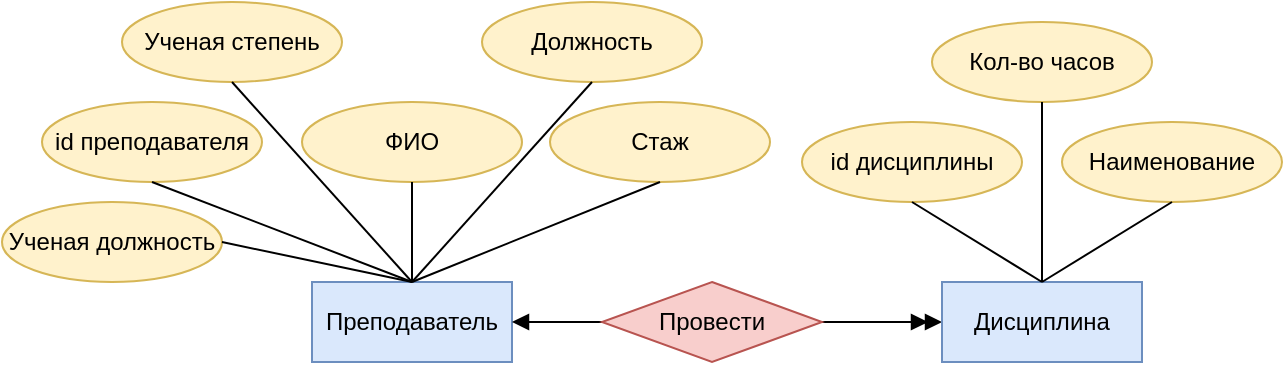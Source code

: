 <mxfile version="21.7.2" type="github">
  <diagram name="Страница — 1" id="sGeUlYy9vwEeiNY2uGgN">
    <mxGraphModel dx="954" dy="597" grid="1" gridSize="10" guides="1" tooltips="1" connect="1" arrows="1" fold="1" page="1" pageScale="1" pageWidth="827" pageHeight="1169" math="0" shadow="0">
      <root>
        <mxCell id="0" />
        <mxCell id="1" parent="0" />
        <mxCell id="CjT55AzK4gLORZBcBDs--1" value="id преподавателя" style="ellipse;whiteSpace=wrap;html=1;align=center;fillColor=#fff2cc;strokeColor=#d6b656;" vertex="1" parent="1">
          <mxGeometry x="50" y="70" width="110" height="40" as="geometry" />
        </mxCell>
        <mxCell id="CjT55AzK4gLORZBcBDs--2" value="ФИО" style="ellipse;whiteSpace=wrap;html=1;align=center;fillColor=#fff2cc;strokeColor=#d6b656;" vertex="1" parent="1">
          <mxGeometry x="180" y="70" width="110" height="40" as="geometry" />
        </mxCell>
        <mxCell id="CjT55AzK4gLORZBcBDs--3" value="Стаж" style="ellipse;whiteSpace=wrap;html=1;align=center;fillColor=#fff2cc;strokeColor=#d6b656;" vertex="1" parent="1">
          <mxGeometry x="304" y="70" width="110" height="40" as="geometry" />
        </mxCell>
        <mxCell id="CjT55AzK4gLORZBcBDs--4" value="Ученая степень" style="ellipse;whiteSpace=wrap;html=1;align=center;fillColor=#fff2cc;strokeColor=#d6b656;" vertex="1" parent="1">
          <mxGeometry x="90" y="20" width="110" height="40" as="geometry" />
        </mxCell>
        <mxCell id="CjT55AzK4gLORZBcBDs--5" value="Должность" style="ellipse;whiteSpace=wrap;html=1;align=center;fillColor=#fff2cc;strokeColor=#d6b656;" vertex="1" parent="1">
          <mxGeometry x="270" y="20" width="110" height="40" as="geometry" />
        </mxCell>
        <mxCell id="CjT55AzK4gLORZBcBDs--6" value="Преподаватель" style="whiteSpace=wrap;html=1;align=center;fillColor=#dae8fc;strokeColor=#6c8ebf;" vertex="1" parent="1">
          <mxGeometry x="185" y="160" width="100" height="40" as="geometry" />
        </mxCell>
        <mxCell id="CjT55AzK4gLORZBcBDs--7" value="" style="endArrow=none;html=1;rounded=0;exitX=0.5;exitY=1;exitDx=0;exitDy=0;entryX=0.5;entryY=0;entryDx=0;entryDy=0;" edge="1" parent="1" source="CjT55AzK4gLORZBcBDs--5" target="CjT55AzK4gLORZBcBDs--6">
          <mxGeometry relative="1" as="geometry">
            <mxPoint x="320" y="250" as="sourcePoint" />
            <mxPoint x="480" y="250" as="targetPoint" />
          </mxGeometry>
        </mxCell>
        <mxCell id="CjT55AzK4gLORZBcBDs--8" value="" style="endArrow=none;html=1;rounded=0;exitX=0.5;exitY=1;exitDx=0;exitDy=0;entryX=0.5;entryY=0;entryDx=0;entryDy=0;" edge="1" parent="1" source="CjT55AzK4gLORZBcBDs--2" target="CjT55AzK4gLORZBcBDs--6">
          <mxGeometry relative="1" as="geometry">
            <mxPoint x="315" y="70" as="sourcePoint" />
            <mxPoint x="245" y="170" as="targetPoint" />
          </mxGeometry>
        </mxCell>
        <mxCell id="CjT55AzK4gLORZBcBDs--9" value="" style="endArrow=none;html=1;rounded=0;exitX=0.5;exitY=1;exitDx=0;exitDy=0;entryX=0.5;entryY=0;entryDx=0;entryDy=0;" edge="1" parent="1" source="CjT55AzK4gLORZBcBDs--4" target="CjT55AzK4gLORZBcBDs--6">
          <mxGeometry relative="1" as="geometry">
            <mxPoint x="245" y="120" as="sourcePoint" />
            <mxPoint x="245" y="170" as="targetPoint" />
          </mxGeometry>
        </mxCell>
        <mxCell id="CjT55AzK4gLORZBcBDs--10" value="" style="endArrow=none;html=1;rounded=0;exitX=0.5;exitY=1;exitDx=0;exitDy=0;entryX=0.5;entryY=0;entryDx=0;entryDy=0;" edge="1" parent="1" source="CjT55AzK4gLORZBcBDs--1" target="CjT55AzK4gLORZBcBDs--6">
          <mxGeometry relative="1" as="geometry">
            <mxPoint x="185" y="70" as="sourcePoint" />
            <mxPoint x="245" y="170" as="targetPoint" />
          </mxGeometry>
        </mxCell>
        <mxCell id="CjT55AzK4gLORZBcBDs--11" value="" style="endArrow=none;html=1;rounded=0;exitX=0.5;exitY=1;exitDx=0;exitDy=0;entryX=0.5;entryY=0;entryDx=0;entryDy=0;" edge="1" parent="1" source="CjT55AzK4gLORZBcBDs--3" target="CjT55AzK4gLORZBcBDs--6">
          <mxGeometry relative="1" as="geometry">
            <mxPoint x="115" y="120" as="sourcePoint" />
            <mxPoint x="245" y="170" as="targetPoint" />
          </mxGeometry>
        </mxCell>
        <mxCell id="CjT55AzK4gLORZBcBDs--13" style="edgeStyle=orthogonalEdgeStyle;rounded=0;orthogonalLoop=1;jettySize=auto;html=1;entryX=1;entryY=0.5;entryDx=0;entryDy=0;endArrow=block;endFill=1;" edge="1" parent="1" source="CjT55AzK4gLORZBcBDs--12" target="CjT55AzK4gLORZBcBDs--6">
          <mxGeometry relative="1" as="geometry" />
        </mxCell>
        <mxCell id="CjT55AzK4gLORZBcBDs--15" style="edgeStyle=orthogonalEdgeStyle;rounded=0;orthogonalLoop=1;jettySize=auto;html=1;entryX=0;entryY=0.5;entryDx=0;entryDy=0;endArrow=doubleBlock;endFill=1;" edge="1" parent="1" source="CjT55AzK4gLORZBcBDs--12" target="CjT55AzK4gLORZBcBDs--14">
          <mxGeometry relative="1" as="geometry" />
        </mxCell>
        <mxCell id="CjT55AzK4gLORZBcBDs--12" value="Провести" style="shape=rhombus;perimeter=rhombusPerimeter;whiteSpace=wrap;html=1;align=center;fillColor=#f8cecc;strokeColor=#b85450;" vertex="1" parent="1">
          <mxGeometry x="330" y="160" width="110" height="40" as="geometry" />
        </mxCell>
        <mxCell id="CjT55AzK4gLORZBcBDs--14" value="Дисциплина" style="whiteSpace=wrap;html=1;align=center;fillColor=#dae8fc;strokeColor=#6c8ebf;" vertex="1" parent="1">
          <mxGeometry x="500" y="160" width="100" height="40" as="geometry" />
        </mxCell>
        <mxCell id="CjT55AzK4gLORZBcBDs--16" value="Наименование" style="ellipse;whiteSpace=wrap;html=1;align=center;fillColor=#fff2cc;strokeColor=#d6b656;" vertex="1" parent="1">
          <mxGeometry x="560" y="80" width="110" height="40" as="geometry" />
        </mxCell>
        <mxCell id="CjT55AzK4gLORZBcBDs--17" value="" style="endArrow=none;html=1;rounded=0;exitX=0.5;exitY=1;exitDx=0;exitDy=0;entryX=0.5;entryY=0;entryDx=0;entryDy=0;" edge="1" parent="1" source="CjT55AzK4gLORZBcBDs--16" target="CjT55AzK4gLORZBcBDs--14">
          <mxGeometry relative="1" as="geometry">
            <mxPoint x="369" y="120" as="sourcePoint" />
            <mxPoint x="245" y="170" as="targetPoint" />
          </mxGeometry>
        </mxCell>
        <mxCell id="CjT55AzK4gLORZBcBDs--18" value="id дисциплины" style="ellipse;whiteSpace=wrap;html=1;align=center;fillColor=#fff2cc;strokeColor=#d6b656;" vertex="1" parent="1">
          <mxGeometry x="430" y="80" width="110" height="40" as="geometry" />
        </mxCell>
        <mxCell id="CjT55AzK4gLORZBcBDs--19" value="" style="endArrow=none;html=1;rounded=0;exitX=0.5;exitY=1;exitDx=0;exitDy=0;entryX=0.5;entryY=0;entryDx=0;entryDy=0;" edge="1" parent="1" source="CjT55AzK4gLORZBcBDs--18" target="CjT55AzK4gLORZBcBDs--14">
          <mxGeometry relative="1" as="geometry">
            <mxPoint x="625" y="130" as="sourcePoint" />
            <mxPoint x="550" y="160" as="targetPoint" />
          </mxGeometry>
        </mxCell>
        <mxCell id="CjT55AzK4gLORZBcBDs--20" value="Кол-во часов" style="ellipse;whiteSpace=wrap;html=1;align=center;fillColor=#fff2cc;strokeColor=#d6b656;" vertex="1" parent="1">
          <mxGeometry x="495" y="30" width="110" height="40" as="geometry" />
        </mxCell>
        <mxCell id="CjT55AzK4gLORZBcBDs--21" value="" style="endArrow=none;html=1;rounded=0;exitX=0.5;exitY=1;exitDx=0;exitDy=0;entryX=0.5;entryY=0;entryDx=0;entryDy=0;" edge="1" parent="1" source="CjT55AzK4gLORZBcBDs--20" target="CjT55AzK4gLORZBcBDs--14">
          <mxGeometry relative="1" as="geometry">
            <mxPoint x="625" y="130" as="sourcePoint" />
            <mxPoint x="550" y="160" as="targetPoint" />
          </mxGeometry>
        </mxCell>
        <mxCell id="CjT55AzK4gLORZBcBDs--22" value="Ученая должность" style="ellipse;whiteSpace=wrap;html=1;align=center;fillColor=#fff2cc;strokeColor=#d6b656;" vertex="1" parent="1">
          <mxGeometry x="30" y="120" width="110" height="40" as="geometry" />
        </mxCell>
        <mxCell id="CjT55AzK4gLORZBcBDs--23" value="" style="endArrow=none;html=1;rounded=0;exitX=1;exitY=0.5;exitDx=0;exitDy=0;entryX=0.5;entryY=0;entryDx=0;entryDy=0;" edge="1" parent="1" source="CjT55AzK4gLORZBcBDs--22" target="CjT55AzK4gLORZBcBDs--6">
          <mxGeometry relative="1" as="geometry">
            <mxPoint x="115" y="120" as="sourcePoint" />
            <mxPoint x="245" y="170" as="targetPoint" />
          </mxGeometry>
        </mxCell>
      </root>
    </mxGraphModel>
  </diagram>
</mxfile>
